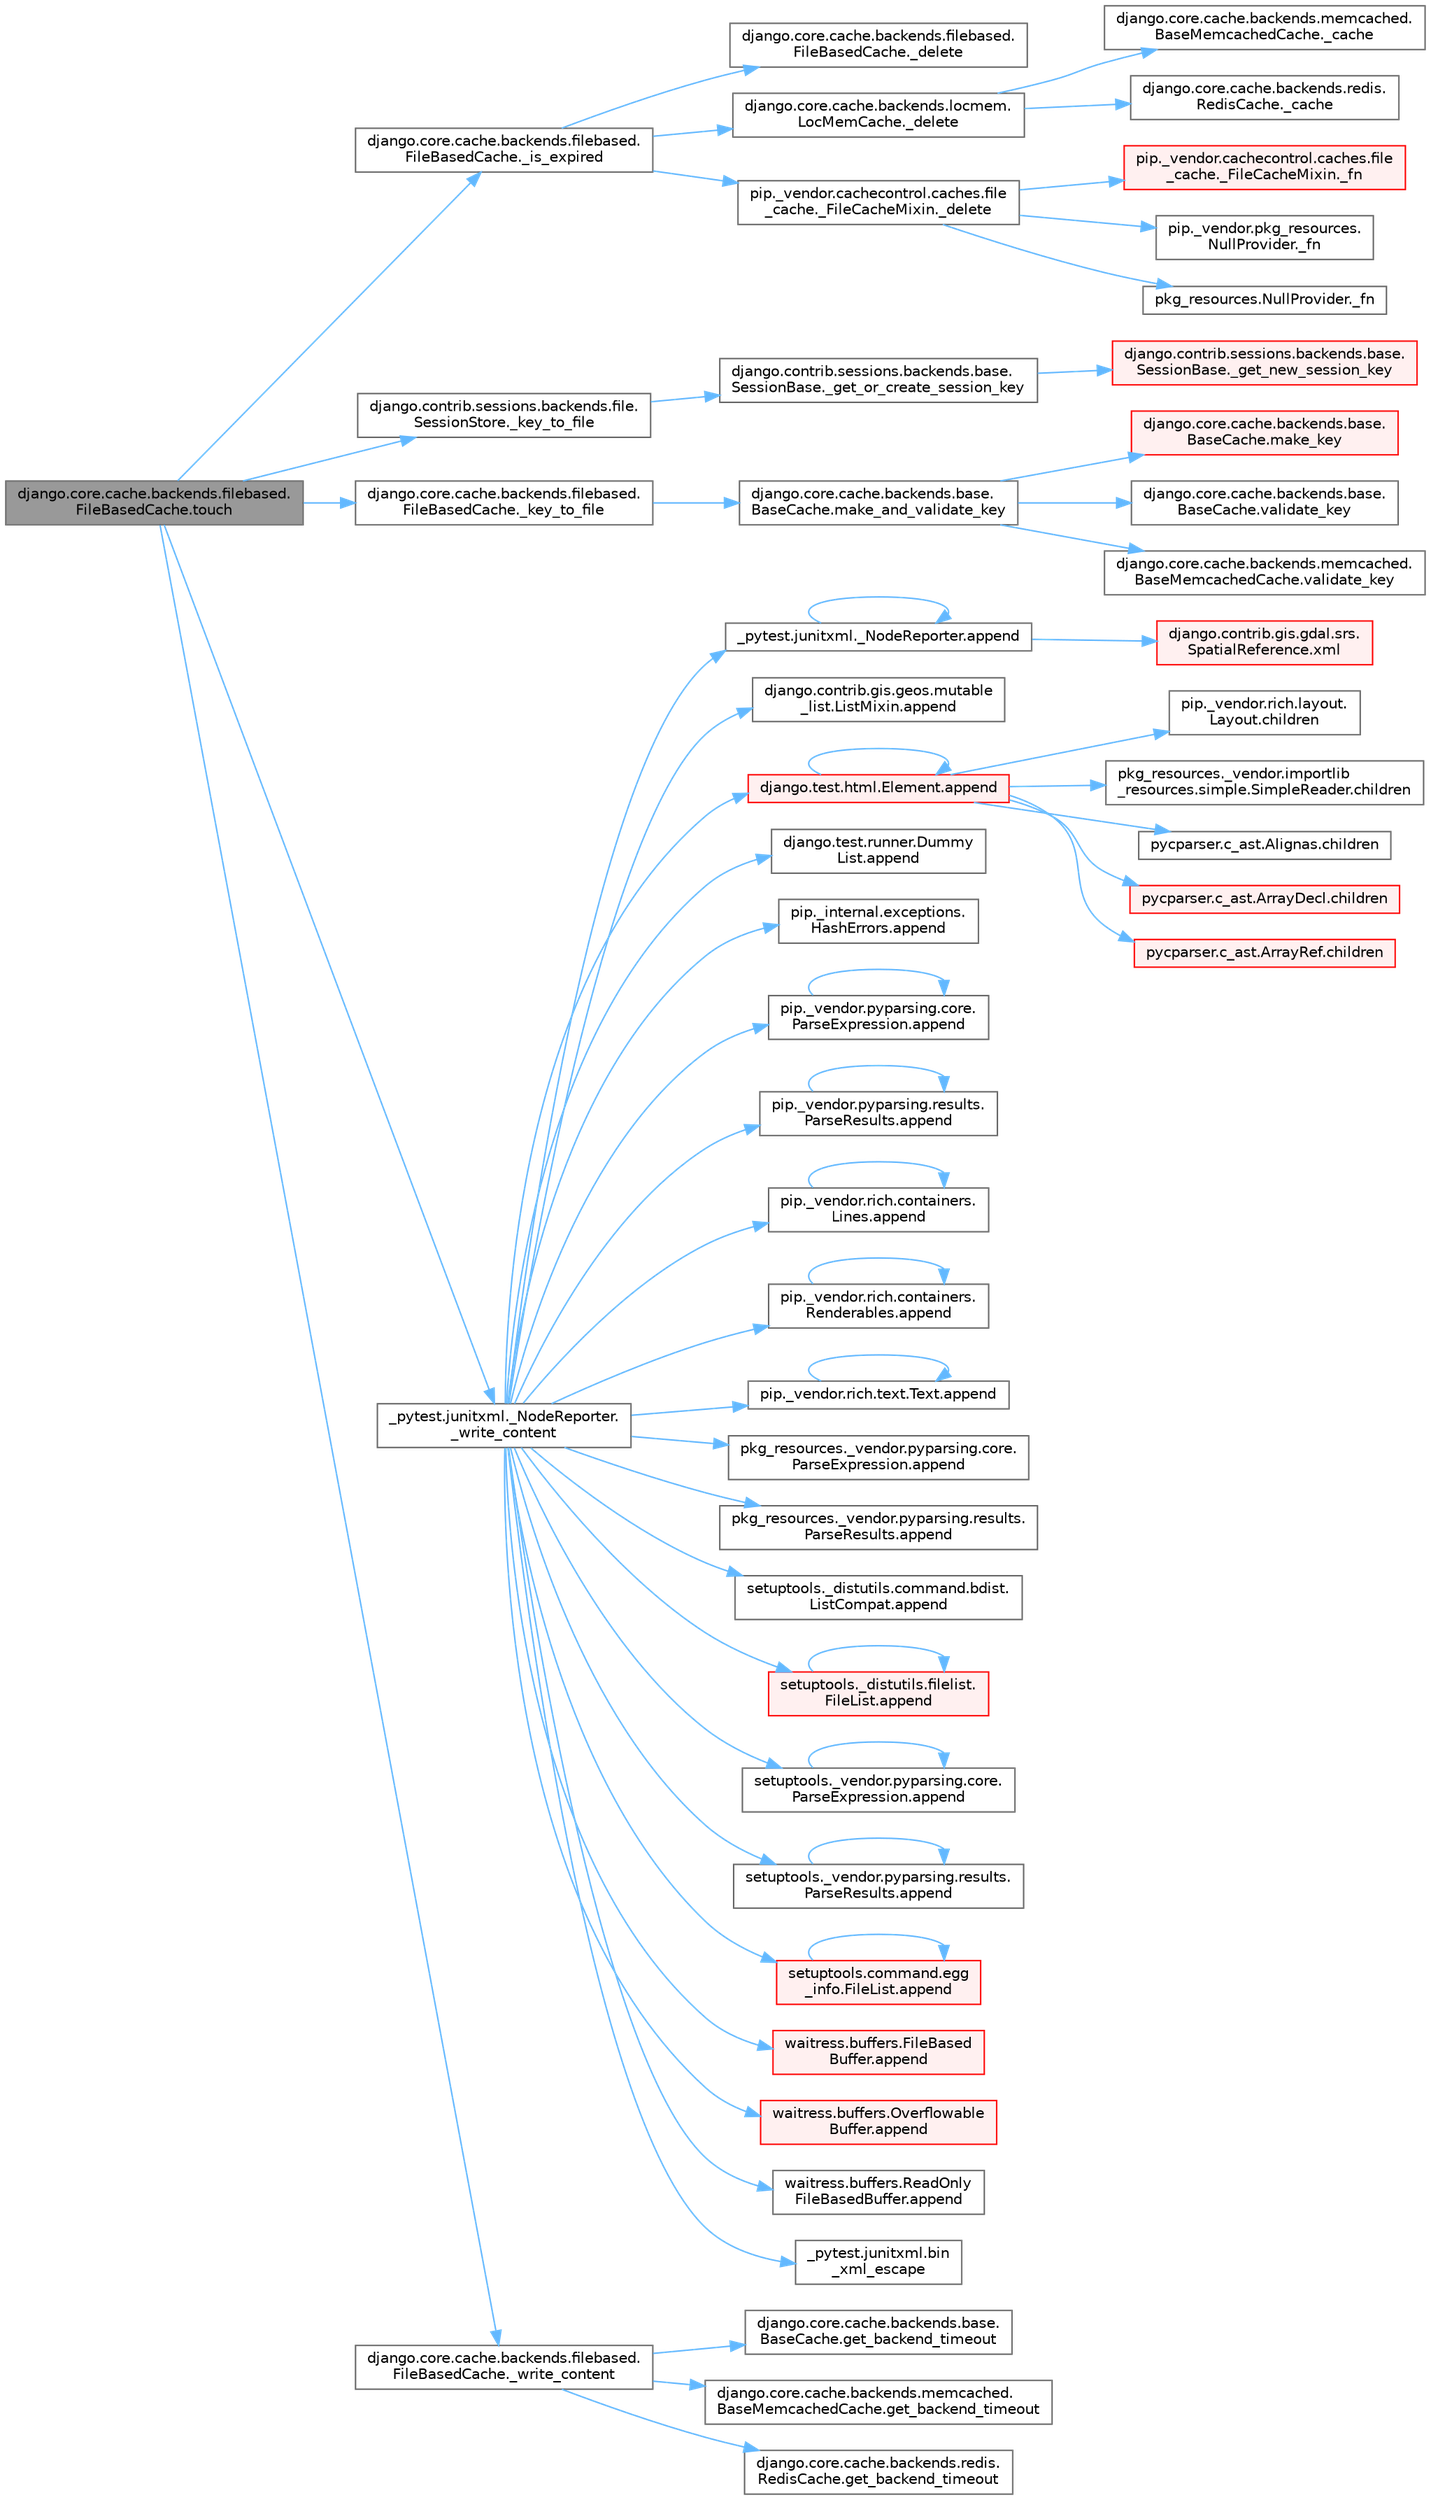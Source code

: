 digraph "django.core.cache.backends.filebased.FileBasedCache.touch"
{
 // LATEX_PDF_SIZE
  bgcolor="transparent";
  edge [fontname=Helvetica,fontsize=10,labelfontname=Helvetica,labelfontsize=10];
  node [fontname=Helvetica,fontsize=10,shape=box,height=0.2,width=0.4];
  rankdir="LR";
  Node1 [id="Node000001",label="django.core.cache.backends.filebased.\lFileBasedCache.touch",height=0.2,width=0.4,color="gray40", fillcolor="grey60", style="filled", fontcolor="black",tooltip=" "];
  Node1 -> Node2 [id="edge1_Node000001_Node000002",color="steelblue1",style="solid",tooltip=" "];
  Node2 [id="Node000002",label="django.core.cache.backends.filebased.\lFileBasedCache._is_expired",height=0.2,width=0.4,color="grey40", fillcolor="white", style="filled",URL="$classdjango_1_1core_1_1cache_1_1backends_1_1filebased_1_1_file_based_cache.html#af3482c2f13017de51865d2b8297e8cbb",tooltip=" "];
  Node2 -> Node3 [id="edge2_Node000002_Node000003",color="steelblue1",style="solid",tooltip=" "];
  Node3 [id="Node000003",label="django.core.cache.backends.filebased.\lFileBasedCache._delete",height=0.2,width=0.4,color="grey40", fillcolor="white", style="filled",URL="$classdjango_1_1core_1_1cache_1_1backends_1_1filebased_1_1_file_based_cache.html#ac033ced64f5ca1bf3b728dc1d63e2ef1",tooltip=" "];
  Node2 -> Node4 [id="edge3_Node000002_Node000004",color="steelblue1",style="solid",tooltip=" "];
  Node4 [id="Node000004",label="django.core.cache.backends.locmem.\lLocMemCache._delete",height=0.2,width=0.4,color="grey40", fillcolor="white", style="filled",URL="$classdjango_1_1core_1_1cache_1_1backends_1_1locmem_1_1_loc_mem_cache.html#a35a0476d20943eec2733379c5bbdaab6",tooltip=" "];
  Node4 -> Node5 [id="edge4_Node000004_Node000005",color="steelblue1",style="solid",tooltip=" "];
  Node5 [id="Node000005",label="django.core.cache.backends.memcached.\lBaseMemcachedCache._cache",height=0.2,width=0.4,color="grey40", fillcolor="white", style="filled",URL="$classdjango_1_1core_1_1cache_1_1backends_1_1memcached_1_1_base_memcached_cache.html#afd8573b5388481b004d795d02a7eebd3",tooltip=" "];
  Node4 -> Node6 [id="edge5_Node000004_Node000006",color="steelblue1",style="solid",tooltip=" "];
  Node6 [id="Node000006",label="django.core.cache.backends.redis.\lRedisCache._cache",height=0.2,width=0.4,color="grey40", fillcolor="white", style="filled",URL="$classdjango_1_1core_1_1cache_1_1backends_1_1redis_1_1_redis_cache.html#a38c228bbd313c586cb7de900681708e7",tooltip=" "];
  Node2 -> Node7 [id="edge6_Node000002_Node000007",color="steelblue1",style="solid",tooltip=" "];
  Node7 [id="Node000007",label="pip._vendor.cachecontrol.caches.file\l_cache._FileCacheMixin._delete",height=0.2,width=0.4,color="grey40", fillcolor="white", style="filled",URL="$classpip_1_1__vendor_1_1cachecontrol_1_1caches_1_1file__cache_1_1___file_cache_mixin.html#a0ebc930693f8386cf1231d4ab04fb800",tooltip=" "];
  Node7 -> Node8 [id="edge7_Node000007_Node000008",color="steelblue1",style="solid",tooltip=" "];
  Node8 [id="Node000008",label="pip._vendor.cachecontrol.caches.file\l_cache._FileCacheMixin._fn",height=0.2,width=0.4,color="red", fillcolor="#FFF0F0", style="filled",URL="$classpip_1_1__vendor_1_1cachecontrol_1_1caches_1_1file__cache_1_1___file_cache_mixin.html#a8e94253502ca252f8c8ca1e4921fd42f",tooltip=" "];
  Node7 -> Node2215 [id="edge8_Node000007_Node002215",color="steelblue1",style="solid",tooltip=" "];
  Node2215 [id="Node002215",label="pip._vendor.pkg_resources.\lNullProvider._fn",height=0.2,width=0.4,color="grey40", fillcolor="white", style="filled",URL="$classpip_1_1__vendor_1_1pkg__resources_1_1_null_provider.html#a4fc89ef82dcd36b0f8d2b32e07778642",tooltip=" "];
  Node7 -> Node2216 [id="edge9_Node000007_Node002216",color="steelblue1",style="solid",tooltip=" "];
  Node2216 [id="Node002216",label="pkg_resources.NullProvider._fn",height=0.2,width=0.4,color="grey40", fillcolor="white", style="filled",URL="$classpkg__resources_1_1_null_provider.html#afcef4a35e4bbbd95f7454fad3fba8f34",tooltip=" "];
  Node1 -> Node1459 [id="edge10_Node000001_Node001459",color="steelblue1",style="solid",tooltip=" "];
  Node1459 [id="Node001459",label="django.contrib.sessions.backends.file.\lSessionStore._key_to_file",height=0.2,width=0.4,color="grey40", fillcolor="white", style="filled",URL="$classdjango_1_1contrib_1_1sessions_1_1backends_1_1file_1_1_session_store.html#a88358e39efe75a4622d40b1102e67f93",tooltip=" "];
  Node1459 -> Node1460 [id="edge11_Node001459_Node001460",color="steelblue1",style="solid",tooltip=" "];
  Node1460 [id="Node001460",label="django.contrib.sessions.backends.base.\lSessionBase._get_or_create_session_key",height=0.2,width=0.4,color="grey40", fillcolor="white", style="filled",URL="$classdjango_1_1contrib_1_1sessions_1_1backends_1_1base_1_1_session_base.html#a30b440c400e1f442d4f9f10e9b913d55",tooltip=" "];
  Node1460 -> Node1461 [id="edge12_Node001460_Node001461",color="steelblue1",style="solid",tooltip=" "];
  Node1461 [id="Node001461",label="django.contrib.sessions.backends.base.\lSessionBase._get_new_session_key",height=0.2,width=0.4,color="red", fillcolor="#FFF0F0", style="filled",URL="$classdjango_1_1contrib_1_1sessions_1_1backends_1_1base_1_1_session_base.html#aa4fa1e405a4b97410d84bee8c9cf5e65",tooltip=" "];
  Node1 -> Node2433 [id="edge13_Node000001_Node002433",color="steelblue1",style="solid",tooltip=" "];
  Node2433 [id="Node002433",label="django.core.cache.backends.filebased.\lFileBasedCache._key_to_file",height=0.2,width=0.4,color="grey40", fillcolor="white", style="filled",URL="$classdjango_1_1core_1_1cache_1_1backends_1_1filebased_1_1_file_based_cache.html#a609a352ed94a630e0195ea562de545da",tooltip=" "];
  Node2433 -> Node1454 [id="edge14_Node002433_Node001454",color="steelblue1",style="solid",tooltip=" "];
  Node1454 [id="Node001454",label="django.core.cache.backends.base.\lBaseCache.make_and_validate_key",height=0.2,width=0.4,color="grey40", fillcolor="white", style="filled",URL="$classdjango_1_1core_1_1cache_1_1backends_1_1base_1_1_base_cache.html#a167e3a6c65f782f011f4a0f4da30d4f5",tooltip=" "];
  Node1454 -> Node1455 [id="edge15_Node001454_Node001455",color="steelblue1",style="solid",tooltip=" "];
  Node1455 [id="Node001455",label="django.core.cache.backends.base.\lBaseCache.make_key",height=0.2,width=0.4,color="red", fillcolor="#FFF0F0", style="filled",URL="$classdjango_1_1core_1_1cache_1_1backends_1_1base_1_1_base_cache.html#a5f0fc765671e4fe6607242a26c62c4ba",tooltip=" "];
  Node1454 -> Node1456 [id="edge16_Node001454_Node001456",color="steelblue1",style="solid",tooltip=" "];
  Node1456 [id="Node001456",label="django.core.cache.backends.base.\lBaseCache.validate_key",height=0.2,width=0.4,color="grey40", fillcolor="white", style="filled",URL="$classdjango_1_1core_1_1cache_1_1backends_1_1base_1_1_base_cache.html#a801be55d320e7b60bb6e2b712a20ee7d",tooltip=" "];
  Node1454 -> Node1457 [id="edge17_Node001454_Node001457",color="steelblue1",style="solid",tooltip=" "];
  Node1457 [id="Node001457",label="django.core.cache.backends.memcached.\lBaseMemcachedCache.validate_key",height=0.2,width=0.4,color="grey40", fillcolor="white", style="filled",URL="$classdjango_1_1core_1_1cache_1_1backends_1_1memcached_1_1_base_memcached_cache.html#aeed47edd6849cb95c9fa06462707bc18",tooltip=" "];
  Node1 -> Node2459 [id="edge18_Node000001_Node002459",color="steelblue1",style="solid",tooltip=" "];
  Node2459 [id="Node002459",label="_pytest.junitxml._NodeReporter.\l_write_content",height=0.2,width=0.4,color="grey40", fillcolor="white", style="filled",URL="$class__pytest_1_1junitxml_1_1___node_reporter.html#aa537797e0840b2d523cf1eb44f5c1bad",tooltip=" "];
  Node2459 -> Node2460 [id="edge19_Node002459_Node002460",color="steelblue1",style="solid",tooltip=" "];
  Node2460 [id="Node002460",label="_pytest.junitxml._NodeReporter.append",height=0.2,width=0.4,color="grey40", fillcolor="white", style="filled",URL="$class__pytest_1_1junitxml_1_1___node_reporter.html#a0d3785f487e93f5ad0249ca59e7bda5e",tooltip=" "];
  Node2460 -> Node2460 [id="edge20_Node002460_Node002460",color="steelblue1",style="solid",tooltip=" "];
  Node2460 -> Node2461 [id="edge21_Node002460_Node002461",color="steelblue1",style="solid",tooltip=" "];
  Node2461 [id="Node002461",label="django.contrib.gis.gdal.srs.\lSpatialReference.xml",height=0.2,width=0.4,color="red", fillcolor="#FFF0F0", style="filled",URL="$classdjango_1_1contrib_1_1gis_1_1gdal_1_1srs_1_1_spatial_reference.html#a909d3c8bdf1de4ad7b231b87bb4dd664",tooltip=" "];
  Node2459 -> Node2462 [id="edge22_Node002459_Node002462",color="steelblue1",style="solid",tooltip=" "];
  Node2462 [id="Node002462",label="django.contrib.gis.geos.mutable\l_list.ListMixin.append",height=0.2,width=0.4,color="grey40", fillcolor="white", style="filled",URL="$classdjango_1_1contrib_1_1gis_1_1geos_1_1mutable__list_1_1_list_mixin.html#a6e588a3294ea051832ff78d8944c4158",tooltip=" "];
  Node2459 -> Node2463 [id="edge23_Node002459_Node002463",color="steelblue1",style="solid",tooltip=" "];
  Node2463 [id="Node002463",label="django.test.html.Element.append",height=0.2,width=0.4,color="red", fillcolor="#FFF0F0", style="filled",URL="$classdjango_1_1test_1_1html_1_1_element.html#a777b8a687c36ca1eae49eabec1963e0c",tooltip=" "];
  Node2463 -> Node2463 [id="edge24_Node002463_Node002463",color="steelblue1",style="solid",tooltip=" "];
  Node2463 -> Node1932 [id="edge25_Node002463_Node001932",color="steelblue1",style="solid",tooltip=" "];
  Node1932 [id="Node001932",label="pip._vendor.rich.layout.\lLayout.children",height=0.2,width=0.4,color="grey40", fillcolor="white", style="filled",URL="$classpip_1_1__vendor_1_1rich_1_1layout_1_1_layout.html#a60c722fa3c691866d7f63f31252aa0b4",tooltip=" "];
  Node2463 -> Node1933 [id="edge26_Node002463_Node001933",color="steelblue1",style="solid",tooltip=" "];
  Node1933 [id="Node001933",label="pkg_resources._vendor.importlib\l_resources.simple.SimpleReader.children",height=0.2,width=0.4,color="grey40", fillcolor="white", style="filled",URL="$classpkg__resources_1_1__vendor_1_1importlib__resources_1_1simple_1_1_simple_reader.html#a50c83373cfef9833d0f1ff34953802eb",tooltip=" "];
  Node2463 -> Node1934 [id="edge27_Node002463_Node001934",color="steelblue1",style="solid",tooltip=" "];
  Node1934 [id="Node001934",label="pycparser.c_ast.Alignas.children",height=0.2,width=0.4,color="grey40", fillcolor="white", style="filled",URL="$classpycparser_1_1c__ast_1_1_alignas.html#aa2e054435ca3f8fe9b118b38e195bbbe",tooltip=" "];
  Node2463 -> Node1935 [id="edge28_Node002463_Node001935",color="steelblue1",style="solid",tooltip=" "];
  Node1935 [id="Node001935",label="pycparser.c_ast.ArrayDecl.children",height=0.2,width=0.4,color="red", fillcolor="#FFF0F0", style="filled",URL="$classpycparser_1_1c__ast_1_1_array_decl.html#a91e13314016d59050744567fc35aa17b",tooltip=" "];
  Node2463 -> Node1943 [id="edge29_Node002463_Node001943",color="steelblue1",style="solid",tooltip=" "];
  Node1943 [id="Node001943",label="pycparser.c_ast.ArrayRef.children",height=0.2,width=0.4,color="red", fillcolor="#FFF0F0", style="filled",URL="$classpycparser_1_1c__ast_1_1_array_ref.html#a1fdda8fe4200afc499724b1a65c1cd09",tooltip=" "];
  Node2459 -> Node2465 [id="edge30_Node002459_Node002465",color="steelblue1",style="solid",tooltip=" "];
  Node2465 [id="Node002465",label="django.test.runner.Dummy\lList.append",height=0.2,width=0.4,color="grey40", fillcolor="white", style="filled",URL="$classdjango_1_1test_1_1runner_1_1_dummy_list.html#aa8ad44b98de8efc946e8bbb7e1913e0b",tooltip=" "];
  Node2459 -> Node2466 [id="edge31_Node002459_Node002466",color="steelblue1",style="solid",tooltip=" "];
  Node2466 [id="Node002466",label="pip._internal.exceptions.\lHashErrors.append",height=0.2,width=0.4,color="grey40", fillcolor="white", style="filled",URL="$classpip_1_1__internal_1_1exceptions_1_1_hash_errors.html#a9519d1619774a4354693040643bf695f",tooltip=" "];
  Node2459 -> Node2467 [id="edge32_Node002459_Node002467",color="steelblue1",style="solid",tooltip=" "];
  Node2467 [id="Node002467",label="pip._vendor.pyparsing.core.\lParseExpression.append",height=0.2,width=0.4,color="grey40", fillcolor="white", style="filled",URL="$classpip_1_1__vendor_1_1pyparsing_1_1core_1_1_parse_expression.html#a5391d96d872c38546024c638f8d19320",tooltip=" "];
  Node2467 -> Node2467 [id="edge33_Node002467_Node002467",color="steelblue1",style="solid",tooltip=" "];
  Node2459 -> Node2468 [id="edge34_Node002459_Node002468",color="steelblue1",style="solid",tooltip=" "];
  Node2468 [id="Node002468",label="pip._vendor.pyparsing.results.\lParseResults.append",height=0.2,width=0.4,color="grey40", fillcolor="white", style="filled",URL="$classpip_1_1__vendor_1_1pyparsing_1_1results_1_1_parse_results.html#a1769e3a18e6183e7b515ae5d877ccf2c",tooltip=" "];
  Node2468 -> Node2468 [id="edge35_Node002468_Node002468",color="steelblue1",style="solid",tooltip=" "];
  Node2459 -> Node2469 [id="edge36_Node002459_Node002469",color="steelblue1",style="solid",tooltip=" "];
  Node2469 [id="Node002469",label="pip._vendor.rich.containers.\lLines.append",height=0.2,width=0.4,color="grey40", fillcolor="white", style="filled",URL="$classpip_1_1__vendor_1_1rich_1_1containers_1_1_lines.html#aff4b2a3774cbf79a01aef7d63a59e369",tooltip=" "];
  Node2469 -> Node2469 [id="edge37_Node002469_Node002469",color="steelblue1",style="solid",tooltip=" "];
  Node2459 -> Node2470 [id="edge38_Node002459_Node002470",color="steelblue1",style="solid",tooltip=" "];
  Node2470 [id="Node002470",label="pip._vendor.rich.containers.\lRenderables.append",height=0.2,width=0.4,color="grey40", fillcolor="white", style="filled",URL="$classpip_1_1__vendor_1_1rich_1_1containers_1_1_renderables.html#a0dfe848a00b624ef9561a72925b266a1",tooltip=" "];
  Node2470 -> Node2470 [id="edge39_Node002470_Node002470",color="steelblue1",style="solid",tooltip=" "];
  Node2459 -> Node2471 [id="edge40_Node002459_Node002471",color="steelblue1",style="solid",tooltip=" "];
  Node2471 [id="Node002471",label="pip._vendor.rich.text.Text.append",height=0.2,width=0.4,color="grey40", fillcolor="white", style="filled",URL="$classpip_1_1__vendor_1_1rich_1_1text_1_1_text.html#ac50e796231ea0bcbefd7fdda378ae2d0",tooltip=" "];
  Node2471 -> Node2471 [id="edge41_Node002471_Node002471",color="steelblue1",style="solid",tooltip=" "];
  Node2459 -> Node2472 [id="edge42_Node002459_Node002472",color="steelblue1",style="solid",tooltip=" "];
  Node2472 [id="Node002472",label="pkg_resources._vendor.pyparsing.core.\lParseExpression.append",height=0.2,width=0.4,color="grey40", fillcolor="white", style="filled",URL="$classpkg__resources_1_1__vendor_1_1pyparsing_1_1core_1_1_parse_expression.html#adf2aceeef4bcf571b1ead3887b141c55",tooltip=" "];
  Node2459 -> Node2473 [id="edge43_Node002459_Node002473",color="steelblue1",style="solid",tooltip=" "];
  Node2473 [id="Node002473",label="pkg_resources._vendor.pyparsing.results.\lParseResults.append",height=0.2,width=0.4,color="grey40", fillcolor="white", style="filled",URL="$classpkg__resources_1_1__vendor_1_1pyparsing_1_1results_1_1_parse_results.html#ad04399ef1413da47879c6bd5e3112f9c",tooltip=" "];
  Node2459 -> Node2474 [id="edge44_Node002459_Node002474",color="steelblue1",style="solid",tooltip=" "];
  Node2474 [id="Node002474",label="setuptools._distutils.command.bdist.\lListCompat.append",height=0.2,width=0.4,color="grey40", fillcolor="white", style="filled",URL="$classsetuptools_1_1__distutils_1_1command_1_1bdist_1_1_list_compat.html#a71969fcaf7e65a8617c14462b65bc66f",tooltip=" "];
  Node2459 -> Node2475 [id="edge45_Node002459_Node002475",color="steelblue1",style="solid",tooltip=" "];
  Node2475 [id="Node002475",label="setuptools._distutils.filelist.\lFileList.append",height=0.2,width=0.4,color="red", fillcolor="#FFF0F0", style="filled",URL="$classsetuptools_1_1__distutils_1_1filelist_1_1_file_list.html#aa9ee6398f54c690ec1af5df79fb1fbac",tooltip=" "];
  Node2475 -> Node2475 [id="edge46_Node002475_Node002475",color="steelblue1",style="solid",tooltip=" "];
  Node2459 -> Node2476 [id="edge47_Node002459_Node002476",color="steelblue1",style="solid",tooltip=" "];
  Node2476 [id="Node002476",label="setuptools._vendor.pyparsing.core.\lParseExpression.append",height=0.2,width=0.4,color="grey40", fillcolor="white", style="filled",URL="$classsetuptools_1_1__vendor_1_1pyparsing_1_1core_1_1_parse_expression.html#afdaa9ae90fd33a1499cc292ad535a140",tooltip=" "];
  Node2476 -> Node2476 [id="edge48_Node002476_Node002476",color="steelblue1",style="solid",tooltip=" "];
  Node2459 -> Node2477 [id="edge49_Node002459_Node002477",color="steelblue1",style="solid",tooltip=" "];
  Node2477 [id="Node002477",label="setuptools._vendor.pyparsing.results.\lParseResults.append",height=0.2,width=0.4,color="grey40", fillcolor="white", style="filled",URL="$classsetuptools_1_1__vendor_1_1pyparsing_1_1results_1_1_parse_results.html#a349f73c43f7cd106c5cb4ec2e3b5f95e",tooltip=" "];
  Node2477 -> Node2477 [id="edge50_Node002477_Node002477",color="steelblue1",style="solid",tooltip=" "];
  Node2459 -> Node2478 [id="edge51_Node002459_Node002478",color="steelblue1",style="solid",tooltip=" "];
  Node2478 [id="Node002478",label="setuptools.command.egg\l_info.FileList.append",height=0.2,width=0.4,color="red", fillcolor="#FFF0F0", style="filled",URL="$classsetuptools_1_1command_1_1egg__info_1_1_file_list.html#a824a1cbf2a36d3079c6f24506056cf44",tooltip=" "];
  Node2478 -> Node2478 [id="edge52_Node002478_Node002478",color="steelblue1",style="solid",tooltip=" "];
  Node2459 -> Node2480 [id="edge53_Node002459_Node002480",color="steelblue1",style="solid",tooltip=" "];
  Node2480 [id="Node002480",label="waitress.buffers.FileBased\lBuffer.append",height=0.2,width=0.4,color="red", fillcolor="#FFF0F0", style="filled",URL="$classwaitress_1_1buffers_1_1_file_based_buffer.html#a7ba030f652e5407c4ffc751e7e6dc5aa",tooltip=" "];
  Node2459 -> Node2481 [id="edge54_Node002459_Node002481",color="steelblue1",style="solid",tooltip=" "];
  Node2481 [id="Node002481",label="waitress.buffers.Overflowable\lBuffer.append",height=0.2,width=0.4,color="red", fillcolor="#FFF0F0", style="filled",URL="$classwaitress_1_1buffers_1_1_overflowable_buffer.html#a7cdf1d76178eff78a4d79599c2717d55",tooltip=" "];
  Node2459 -> Node2482 [id="edge55_Node002459_Node002482",color="steelblue1",style="solid",tooltip=" "];
  Node2482 [id="Node002482",label="waitress.buffers.ReadOnly\lFileBasedBuffer.append",height=0.2,width=0.4,color="grey40", fillcolor="white", style="filled",URL="$classwaitress_1_1buffers_1_1_read_only_file_based_buffer.html#a0f7710f7568e7bc591fb2a3da3874b5f",tooltip=" "];
  Node2459 -> Node2483 [id="edge56_Node002459_Node002483",color="steelblue1",style="solid",tooltip=" "];
  Node2483 [id="Node002483",label="_pytest.junitxml.bin\l_xml_escape",height=0.2,width=0.4,color="grey40", fillcolor="white", style="filled",URL="$namespace__pytest_1_1junitxml.html#a870e574eb6bbfd0816332352eb1c64b8",tooltip=" "];
  Node1 -> Node2484 [id="edge57_Node000001_Node002484",color="steelblue1",style="solid",tooltip=" "];
  Node2484 [id="Node002484",label="django.core.cache.backends.filebased.\lFileBasedCache._write_content",height=0.2,width=0.4,color="grey40", fillcolor="white", style="filled",URL="$classdjango_1_1core_1_1cache_1_1backends_1_1filebased_1_1_file_based_cache.html#a86b29921d0ce2457dc0a7a6beaa6fddd",tooltip=" "];
  Node2484 -> Node2423 [id="edge58_Node002484_Node002423",color="steelblue1",style="solid",tooltip=" "];
  Node2423 [id="Node002423",label="django.core.cache.backends.base.\lBaseCache.get_backend_timeout",height=0.2,width=0.4,color="grey40", fillcolor="white", style="filled",URL="$classdjango_1_1core_1_1cache_1_1backends_1_1base_1_1_base_cache.html#a15f7c98ceca7a51785520e8ca101912d",tooltip=" "];
  Node2484 -> Node2424 [id="edge59_Node002484_Node002424",color="steelblue1",style="solid",tooltip=" "];
  Node2424 [id="Node002424",label="django.core.cache.backends.memcached.\lBaseMemcachedCache.get_backend_timeout",height=0.2,width=0.4,color="grey40", fillcolor="white", style="filled",URL="$classdjango_1_1core_1_1cache_1_1backends_1_1memcached_1_1_base_memcached_cache.html#a3b43cc206b61ac4ff6f9b0c2f18ed7bd",tooltip=" "];
  Node2484 -> Node2425 [id="edge60_Node002484_Node002425",color="steelblue1",style="solid",tooltip=" "];
  Node2425 [id="Node002425",label="django.core.cache.backends.redis.\lRedisCache.get_backend_timeout",height=0.2,width=0.4,color="grey40", fillcolor="white", style="filled",URL="$classdjango_1_1core_1_1cache_1_1backends_1_1redis_1_1_redis_cache.html#a892a2dfc77aee75375ce5c28d10cf666",tooltip=" "];
}
